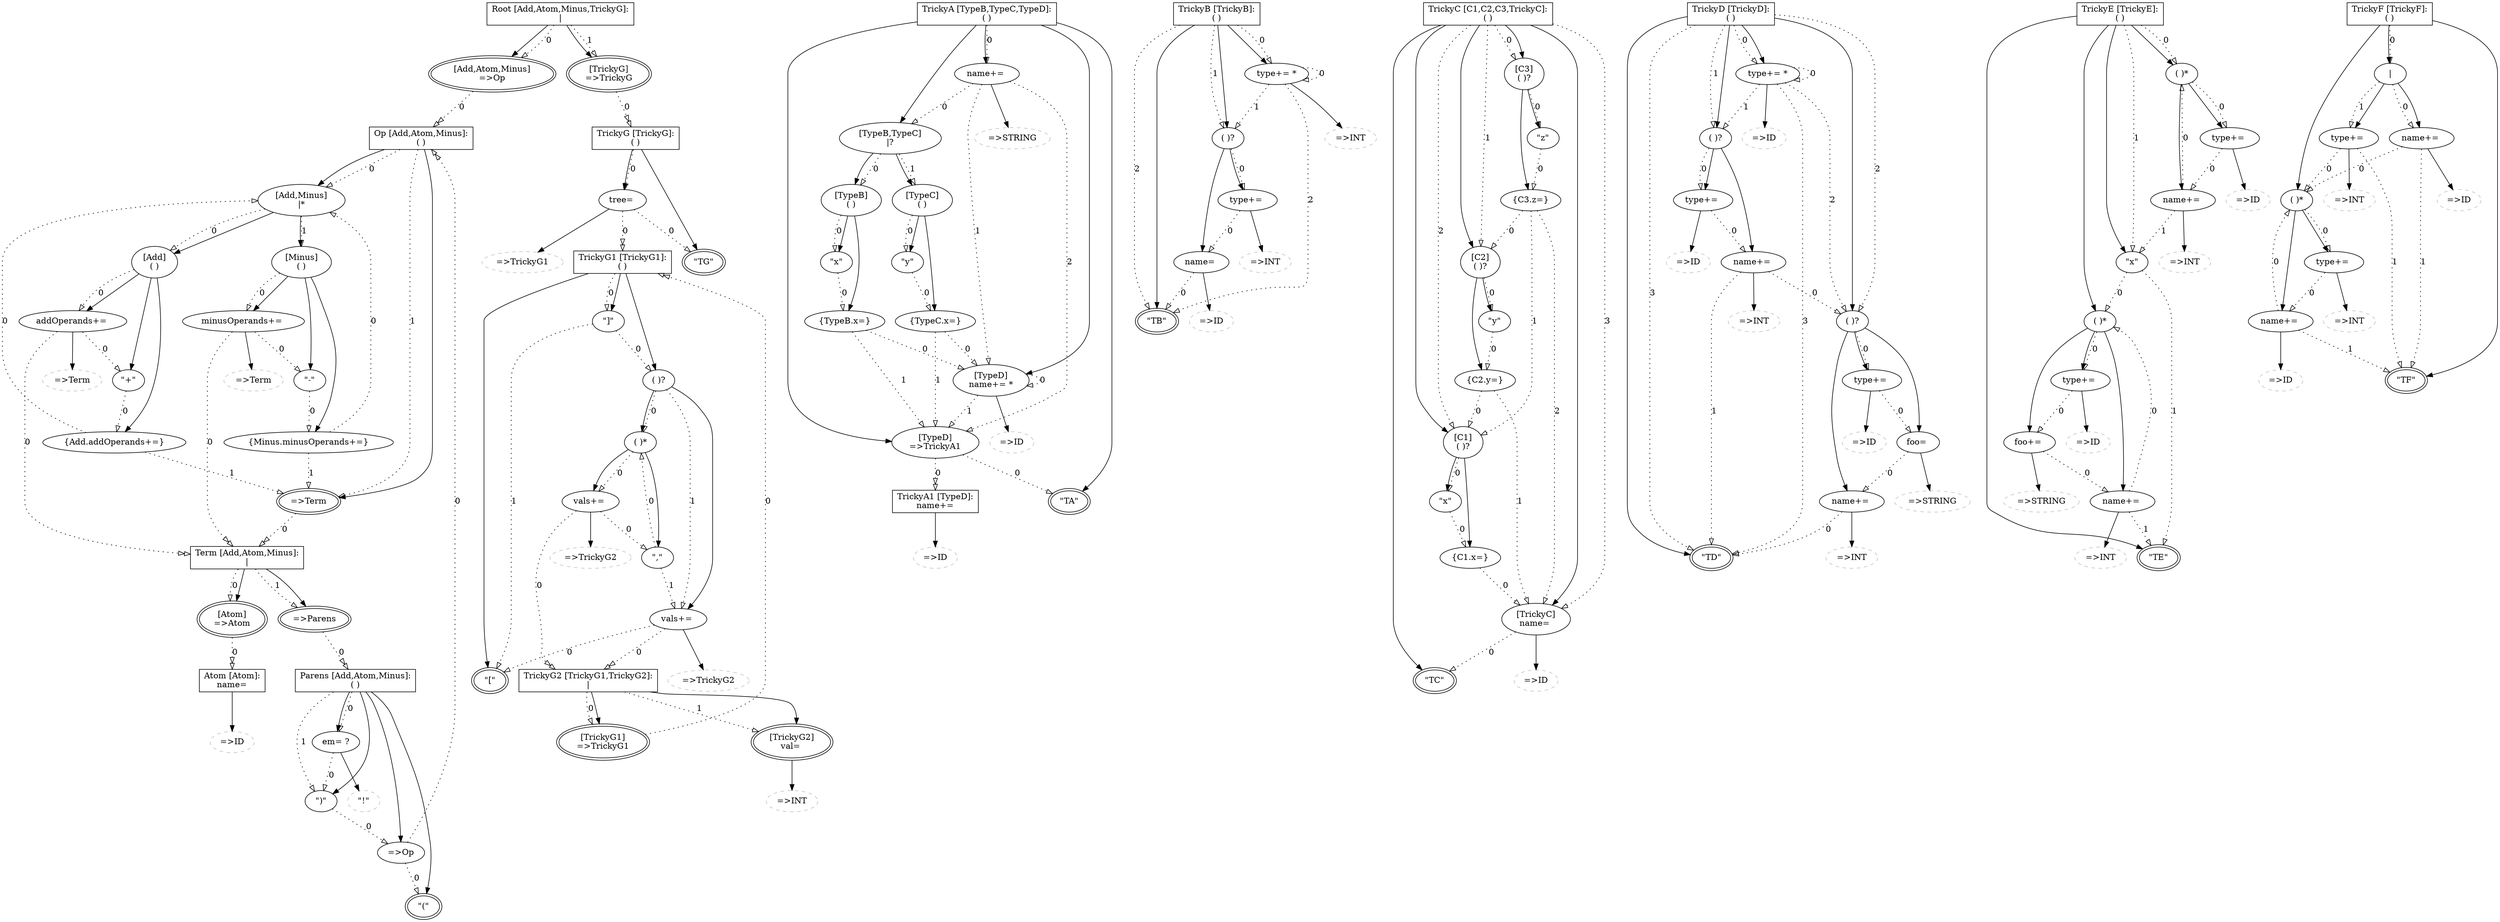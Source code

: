 ## This is a Graphviz .dot file (http://www.graphviz.org/)
## You can use the command 'dot -Tpdf this.dot > out.pdf' to render it.
digraph G {
alternatives967858524 [label="Root \[Add,Atom,Minus,TrickyG\]:\n\|",shape=record];
rulecall1757070490 [peripheries=2,label="\[Add,Atom,Minus\]\n=\>Op"];
rulecall1036095533 [peripheries=2,label="\[TrickyG\]\n=\>TrickyG"];
group80100456 [label="Op \[Add,Atom,Minus\]:\n( )",shape=record];
rulecall1923600970 [peripheries=2,label="=\>Term"];
alternatives1742680852 [label="\[Add,Minus\]\n\|*"];
group1855101778 [label="\[Add\]\n( )"];
action1527995700 [label="{Add.addOperands+=}"];
keyword1439391722 [label="\"+\""];
assignment453388199 [label="addOperands+= "];
rulecall823481037 [style=dashed,color=grey,label="=\>Term"];
group1861167591 [label="\[Minus\]\n( )"];
action396899735 [label="{Minus.minusOperands+=}"];
keyword550848504 [label="\"-\""];
assignment308804511 [label="minusOperands+= "];
rulecall1756925225 [style=dashed,color=grey,label="=\>Term"];
alternatives1521935075 [label="Term \[Add,Atom,Minus\]:\n\|",shape=record];
rulecall485086108 [peripheries=2,label="\[Atom\]\n=\>Atom"];
rulecall994293144 [peripheries=2,label="=\>Parens"];
assignment1992166216 [peripheries=2,label="Atom \[Atom\]:\nname= ",shape=record];
rulecall920051935 [style=dashed,color=grey,label="=\>ID"];
group1678985969 [label="Parens \[Add,Atom,Minus\]:\n( )",shape=record];
keyword782059403 [peripheries=2,label="\"(\""];
rulecall1472466581 [label="=\>Op"];
keyword144278839 [label="\")\""];
assignment385409610 [label="em= ?"];
keyword768635918 [style=dashed,color=grey,label="\"!\""];
group1011604684 [label="TrickyA \[TypeB,TypeC,TypeD\]:\n( )",shape=record];
keyword411890689 [peripheries=2,label="\"TA\""];
rulecall1307015742 [label="\[TypeD\]\n=\>TrickyA1"];
assignment403350631 [label="\[TypeD\]\nname+= *"];
rulecall1655665285 [style=dashed,color=grey,label="=\>ID"];
alternatives1820830816 [label="\[TypeB,TypeC\]\n\|?"];
group1061554762 [label="\[TypeB\]\n( )"];
action256745658 [label="{TypeB.x=}"];
keyword2080228357 [label="\"x\""];
group1364222939 [label="\[TypeC\]\n( )"];
action1959520401 [label="{TypeC.x=}"];
keyword792314436 [label="\"y\""];
assignment2030114452 [label="name+= "];
rulecall913411228 [style=dashed,color=grey,label="=\>STRING"];
assignment492849549 [peripheries=2,label="TrickyA1 \[TypeD\]:\nname+= ",shape=record];
rulecall477943564 [style=dashed,color=grey,label="=\>ID"];
group570848003 [label="TrickyB \[TrickyB\]:\n( )",shape=record];
keyword1432935272 [peripheries=2,label="\"TB\""];
group1461499046 [label="( )?"];
assignment496511736 [label="name= "];
rulecall1898778357 [style=dashed,color=grey,label="=\>ID"];
assignment1160851679 [label="type+= "];
rulecall545235958 [style=dashed,color=grey,label="=\>INT"];
assignment468024357 [label="type+= *"];
rulecall2000252785 [style=dashed,color=grey,label="=\>INT"];
group141966396 [label="TrickyC \[C1,C2,C3,TrickyC\]:\n( )",shape=record];
keyword174885755 [peripheries=2,label="\"TC\""];
assignment1547255189 [label="\[TrickyC\]\nname= "];
rulecall838480000 [style=dashed,color=grey,label="=\>ID"];
group545668386 [label="\[C1\]\n( )?"];
action1293390812 [label="{C1.x=}"];
keyword1321075586 [label="\"x\""];
group483947569 [label="\[C2\]\n( )?"];
action1186220994 [label="{C2.y=}"];
keyword1717445911 [label="\"y\""];
group785726850 [label="\[C3\]\n( )?"];
action834222547 [label="{C3.z=}"];
keyword1399168367 [label="\"z\""];
group504800119 [label="TrickyD \[TrickyD\]:\n( )",shape=record];
keyword1615194383 [peripheries=2,label="\"TD\""];
group231213354 [label="( )?"];
assignment1204923255 [label="name+= "];
rulecall374355575 [style=dashed,color=grey,label="=\>INT"];
assignment1814546962 [label="foo= "];
rulecall675519287 [style=dashed,color=grey,label="=\>STRING"];
assignment1854098567 [label="type+= "];
rulecall1846897599 [style=dashed,color=grey,label="=\>ID"];
group1079312655 [label="( )?"];
assignment213426376 [label="name+= "];
rulecall759410942 [style=dashed,color=grey,label="=\>INT"];
assignment924388073 [label="type+= "];
rulecall1293640513 [style=dashed,color=grey,label="=\>ID"];
assignment1091659763 [label="type+= *"];
rulecall1572840420 [style=dashed,color=grey,label="=\>ID"];
group2037894577 [label="TrickyE \[TrickyE\]:\n( )",shape=record];
keyword677469636 [peripheries=2,label="\"TE\""];
group273875858 [label="( )*"];
assignment974089885 [label="name+= "];
rulecall1260856114 [style=dashed,color=grey,label="=\>INT"];
assignment1987563049 [label="foo+= "];
rulecall864035458 [style=dashed,color=grey,label="=\>STRING"];
assignment559521592 [label="type+= "];
rulecall48506531 [style=dashed,color=grey,label="=\>ID"];
keyword1352964304 [label="\"x\""];
group1714202892 [label="( )*"];
assignment2114881339 [label="name+= "];
rulecall1808823076 [style=dashed,color=grey,label="=\>INT"];
assignment1110931400 [label="type+= "];
rulecall1201212782 [style=dashed,color=grey,label="=\>ID"];
group931104534 [label="TrickyF \[TrickyF\]:\n( )",shape=record];
keyword360567249 [peripheries=2,label="\"TF\""];
group2002385756 [label="( )*"];
assignment881168955 [label="name+= "];
rulecall759396973 [style=dashed,color=grey,label="=\>ID"];
assignment689611090 [label="type+= "];
rulecall324346771 [style=dashed,color=grey,label="=\>INT"];
alternatives982684111 [label="\|"];
assignment1822608147 [label="name+= "];
rulecall868385821 [style=dashed,color=grey,label="=\>ID"];
assignment661628535 [label="type+= "];
rulecall320463579 [style=dashed,color=grey,label="=\>INT"];
group777609881 [label="TrickyG \[TrickyG\]:\n( )",shape=record];
keyword1851277972 [peripheries=2,label="\"TG\""];
assignment1685797668 [label="tree= "];
rulecall1449651205 [style=dashed,color=grey,label="=\>TrickyG1"];
group182054334 [label="TrickyG1 \[TrickyG1\]:\n( )",shape=record];
keyword1770478210 [peripheries=2,label="\"\[\""];
group893862638 [label="( )?"];
assignment1501246101 [label="vals+= "];
rulecall657850904 [style=dashed,color=grey,label="=\>TrickyG2"];
group1254328772 [label="( )*"];
keyword1804192052 [label="\",\""];
assignment586722324 [label="vals+= "];
rulecall1944676091 [style=dashed,color=grey,label="=\>TrickyG2"];
keyword1617437744 [label="\"\]\""];
alternatives655052855 [label="TrickyG2 \[TrickyG1,TrickyG2\]:\n\|",shape=record];
rulecall1472159463 [peripheries=2,label="\[TrickyG1\]\n=\>TrickyG1"];
assignment1424997554 [peripheries=2,label="\[TrickyG2\]\nval= "];
rulecall1196258734 [style=dashed,color=grey,label="=\>INT"];
rulecall1757070490->group80100456 [style=dotted,label=0,arrowhead=onormalonormal];
alternatives967858524->rulecall1757070490 [];
rulecall1036095533->group777609881 [style=dotted,label=0,arrowhead=onormalonormal];
alternatives967858524->rulecall1036095533 [];
alternatives967858524->rulecall1757070490 [style=dotted,label=0,arrowhead=onormal];
alternatives967858524->rulecall1036095533 [style=dotted,label=1,arrowhead=onormal];
rulecall1923600970->alternatives1521935075 [style=dotted,label=0,arrowhead=onormalonormal];
group80100456->rulecall1923600970 [];
action1527995700->alternatives1742680852 [style=dotted,label=0,arrowhead=onormal];
action1527995700->rulecall1923600970 [style=dotted,label=1,arrowhead=onormal];
group1855101778->action1527995700 [];
keyword1439391722->action1527995700 [style=dotted,label=0,arrowhead=onormal];
group1855101778->keyword1439391722 [];
assignment453388199->rulecall823481037 [];
assignment453388199->alternatives1521935075 [style=dotted,label=0,arrowhead=onormalonormal];
assignment453388199->keyword1439391722 [style=dotted,label=0,arrowtail=odot,arrowhead=onormal];
group1855101778->assignment453388199 [];
group1855101778->assignment453388199 [style=dotted,label=0,arrowhead=onormal];
alternatives1742680852->group1855101778 [];
action396899735->alternatives1742680852 [style=dotted,label=0,arrowhead=onormal];
action396899735->rulecall1923600970 [style=dotted,label=1,arrowhead=onormal];
group1861167591->action396899735 [];
keyword550848504->action396899735 [style=dotted,label=0,arrowhead=onormal];
group1861167591->keyword550848504 [];
assignment308804511->rulecall1756925225 [];
assignment308804511->alternatives1521935075 [style=dotted,label=0,arrowhead=onormalonormal];
assignment308804511->keyword550848504 [style=dotted,label=0,arrowtail=odot,arrowhead=onormal];
group1861167591->assignment308804511 [];
group1861167591->assignment308804511 [style=dotted,label=0,arrowhead=onormal];
alternatives1742680852->group1861167591 [];
alternatives1742680852->group1855101778 [style=dotted,label=0,arrowhead=onormal];
alternatives1742680852->group1861167591 [style=dotted,label=1,arrowhead=onormal];
group80100456->alternatives1742680852 [];
group80100456->alternatives1742680852 [style=dotted,label=0,arrowhead=onormal];
group80100456->rulecall1923600970 [style=dotted,label=1,arrowhead=onormal];
rulecall485086108->assignment1992166216 [style=dotted,label=0,arrowhead=onormalonormal];
alternatives1521935075->rulecall485086108 [];
rulecall994293144->group1678985969 [style=dotted,label=0,arrowhead=onormalonormal];
alternatives1521935075->rulecall994293144 [];
alternatives1521935075->rulecall485086108 [style=dotted,label=0,arrowhead=onormal];
alternatives1521935075->rulecall994293144 [style=dotted,label=1,arrowhead=onormal];
assignment1992166216->rulecall920051935 [];
group1678985969->keyword782059403 [];
rulecall1472466581->group80100456 [style=dotted,label=0,arrowhead=onormalonormal];
rulecall1472466581->keyword782059403 [style=dotted,label=0,arrowtail=odot,arrowhead=onormal];
group1678985969->rulecall1472466581 [];
keyword144278839->rulecall1472466581 [style=dotted,label=0,arrowhead=onormal];
group1678985969->keyword144278839 [];
assignment385409610->keyword768635918 [];
assignment385409610->keyword144278839 [style=dotted,label=0,arrowhead=onormal];
group1678985969->assignment385409610 [];
group1678985969->assignment385409610 [style=dotted,label=0,arrowhead=onormal];
group1678985969->keyword144278839 [style=dotted,label=1,arrowhead=onormal];
group1011604684->keyword411890689 [];
rulecall1307015742->assignment492849549 [style=dotted,label=0,arrowhead=onormalonormal];
rulecall1307015742->keyword411890689 [style=dotted,label=0,arrowtail=odot,arrowhead=onormal];
group1011604684->rulecall1307015742 [];
assignment403350631->rulecall1655665285 [];
assignment403350631->assignment403350631 [style=dotted,label=0,arrowhead=onormal];
assignment403350631->rulecall1307015742 [style=dotted,label=1,arrowhead=onormal];
group1011604684->assignment403350631 [];
action256745658->assignment403350631 [style=dotted,label=0,arrowhead=onormal];
action256745658->rulecall1307015742 [style=dotted,label=1,arrowhead=onormal];
group1061554762->action256745658 [];
keyword2080228357->action256745658 [style=dotted,label=0,arrowhead=onormal];
group1061554762->keyword2080228357 [];
group1061554762->keyword2080228357 [style=dotted,label=0,arrowhead=onormal];
alternatives1820830816->group1061554762 [];
action1959520401->assignment403350631 [style=dotted,label=0,arrowhead=onormal];
action1959520401->rulecall1307015742 [style=dotted,label=1,arrowhead=onormal];
group1364222939->action1959520401 [];
keyword792314436->action1959520401 [style=dotted,label=0,arrowhead=onormal];
group1364222939->keyword792314436 [];
group1364222939->keyword792314436 [style=dotted,label=0,arrowhead=onormal];
alternatives1820830816->group1364222939 [];
alternatives1820830816->group1061554762 [style=dotted,label=0,arrowhead=onormal];
alternatives1820830816->group1364222939 [style=dotted,label=1,arrowhead=onormal];
group1011604684->alternatives1820830816 [];
assignment2030114452->rulecall913411228 [];
assignment2030114452->alternatives1820830816 [style=dotted,label=0,arrowhead=onormal];
assignment2030114452->assignment403350631 [style=dotted,label=1,arrowhead=onormal];
assignment2030114452->rulecall1307015742 [style=dotted,label=2,arrowhead=onormal];
group1011604684->assignment2030114452 [];
group1011604684->assignment2030114452 [style=dotted,label=0,arrowhead=onormal];
assignment492849549->rulecall477943564 [];
group570848003->keyword1432935272 [];
assignment496511736->rulecall1898778357 [];
assignment496511736->keyword1432935272 [style=dotted,label=0,arrowhead=onormal];
group1461499046->assignment496511736 [];
assignment1160851679->rulecall545235958 [];
assignment1160851679->assignment496511736 [style=dotted,label=0,arrowhead=onormal];
group1461499046->assignment1160851679 [];
group1461499046->assignment1160851679 [style=dotted,label=0,arrowhead=onormal];
group570848003->group1461499046 [];
assignment468024357->rulecall2000252785 [];
assignment468024357->assignment468024357 [style=dotted,label=0,arrowhead=onormal];
assignment468024357->group1461499046 [style=dotted,label=1,arrowhead=onormal];
assignment468024357->keyword1432935272 [style=dotted,label=2,arrowhead=onormal];
group570848003->assignment468024357 [];
group570848003->assignment468024357 [style=dotted,label=0,arrowhead=onormal];
group570848003->group1461499046 [style=dotted,label=1,arrowhead=onormal];
group570848003->keyword1432935272 [style=dotted,label=2,arrowhead=onormal];
group141966396->keyword174885755 [];
assignment1547255189->rulecall838480000 [];
assignment1547255189->keyword174885755 [style=dotted,label=0,arrowhead=onormal];
group141966396->assignment1547255189 [];
action1293390812->assignment1547255189 [style=dotted,label=0,arrowhead=onormal];
group545668386->action1293390812 [];
keyword1321075586->action1293390812 [style=dotted,label=0,arrowhead=onormal];
group545668386->keyword1321075586 [];
group545668386->keyword1321075586 [style=dotted,label=0,arrowhead=onormal];
group141966396->group545668386 [];
action1186220994->group545668386 [style=dotted,label=0,arrowhead=onormal];
action1186220994->assignment1547255189 [style=dotted,label=1,arrowhead=onormal];
group483947569->action1186220994 [];
keyword1717445911->action1186220994 [style=dotted,label=0,arrowhead=onormal];
group483947569->keyword1717445911 [];
group483947569->keyword1717445911 [style=dotted,label=0,arrowhead=onormal];
group141966396->group483947569 [];
action834222547->group483947569 [style=dotted,label=0,arrowhead=onormal];
action834222547->group545668386 [style=dotted,label=1,arrowhead=onormal];
action834222547->assignment1547255189 [style=dotted,label=2,arrowhead=onormal];
group785726850->action834222547 [];
keyword1399168367->action834222547 [style=dotted,label=0,arrowhead=onormal];
group785726850->keyword1399168367 [];
group785726850->keyword1399168367 [style=dotted,label=0,arrowhead=onormal];
group141966396->group785726850 [];
group141966396->group785726850 [style=dotted,label=0,arrowhead=onormal];
group141966396->group483947569 [style=dotted,label=1,arrowhead=onormal];
group141966396->group545668386 [style=dotted,label=2,arrowhead=onormal];
group141966396->assignment1547255189 [style=dotted,label=3,arrowhead=onormal];
group504800119->keyword1615194383 [];
assignment1204923255->rulecall374355575 [];
assignment1204923255->keyword1615194383 [style=dotted,label=0,arrowhead=onormal];
group231213354->assignment1204923255 [];
assignment1814546962->rulecall675519287 [];
assignment1814546962->assignment1204923255 [style=dotted,label=0,arrowhead=onormal];
group231213354->assignment1814546962 [];
assignment1854098567->rulecall1846897599 [];
assignment1854098567->assignment1814546962 [style=dotted,label=0,arrowhead=onormal];
group231213354->assignment1854098567 [];
group231213354->assignment1854098567 [style=dotted,label=0,arrowhead=onormal];
group504800119->group231213354 [];
assignment213426376->rulecall759410942 [];
assignment213426376->group231213354 [style=dotted,label=0,arrowhead=onormal];
assignment213426376->keyword1615194383 [style=dotted,label=1,arrowhead=onormal];
group1079312655->assignment213426376 [];
assignment924388073->rulecall1293640513 [];
assignment924388073->assignment213426376 [style=dotted,label=0,arrowhead=onormal];
group1079312655->assignment924388073 [];
group1079312655->assignment924388073 [style=dotted,label=0,arrowhead=onormal];
group504800119->group1079312655 [];
assignment1091659763->rulecall1572840420 [];
assignment1091659763->assignment1091659763 [style=dotted,label=0,arrowhead=onormal];
assignment1091659763->group1079312655 [style=dotted,label=1,arrowhead=onormal];
assignment1091659763->group231213354 [style=dotted,label=2,arrowhead=onormal];
assignment1091659763->keyword1615194383 [style=dotted,label=3,arrowhead=onormal];
group504800119->assignment1091659763 [];
group504800119->assignment1091659763 [style=dotted,label=0,arrowhead=onormal];
group504800119->group1079312655 [style=dotted,label=1,arrowhead=onormal];
group504800119->group231213354 [style=dotted,label=2,arrowhead=onormal];
group504800119->keyword1615194383 [style=dotted,label=3,arrowhead=onormal];
group2037894577->keyword677469636 [];
assignment974089885->rulecall1260856114 [];
assignment974089885->group273875858 [style=dotted,label=0,arrowhead=onormal];
assignment974089885->keyword677469636 [style=dotted,label=1,arrowhead=onormal];
group273875858->assignment974089885 [];
assignment1987563049->rulecall864035458 [];
assignment1987563049->assignment974089885 [style=dotted,label=0,arrowhead=onormal];
group273875858->assignment1987563049 [];
assignment559521592->rulecall48506531 [];
assignment559521592->assignment1987563049 [style=dotted,label=0,arrowhead=onormal];
group273875858->assignment559521592 [];
group273875858->assignment559521592 [style=dotted,label=0,arrowhead=onormal];
group2037894577->group273875858 [];
keyword1352964304->group273875858 [style=dotted,label=0,arrowhead=onormal];
keyword1352964304->keyword677469636 [style=dotted,label=1,arrowhead=onormal];
group2037894577->keyword1352964304 [];
assignment2114881339->rulecall1808823076 [];
assignment2114881339->group1714202892 [style=dotted,label=0,arrowhead=onormal];
assignment2114881339->keyword1352964304 [style=dotted,label=1,arrowhead=onormal];
group1714202892->assignment2114881339 [];
assignment1110931400->rulecall1201212782 [];
assignment1110931400->assignment2114881339 [style=dotted,label=0,arrowhead=onormal];
group1714202892->assignment1110931400 [];
group1714202892->assignment1110931400 [style=dotted,label=0,arrowhead=onormal];
group2037894577->group1714202892 [];
group2037894577->group1714202892 [style=dotted,label=0,arrowhead=onormal];
group2037894577->keyword1352964304 [style=dotted,label=1,arrowhead=onormal];
group931104534->keyword360567249 [];
assignment881168955->rulecall759396973 [];
assignment881168955->group2002385756 [style=dotted,label=0,arrowhead=onormal];
assignment881168955->keyword360567249 [style=dotted,label=1,arrowhead=onormal];
group2002385756->assignment881168955 [];
assignment689611090->rulecall324346771 [];
assignment689611090->assignment881168955 [style=dotted,label=0,arrowhead=onormal];
group2002385756->assignment689611090 [];
group2002385756->assignment689611090 [style=dotted,label=0,arrowhead=onormal];
group931104534->group2002385756 [];
assignment1822608147->rulecall868385821 [];
assignment1822608147->group2002385756 [style=dotted,label=0,arrowhead=onormal];
assignment1822608147->keyword360567249 [style=dotted,label=1,arrowhead=onormal];
alternatives982684111->assignment1822608147 [];
assignment661628535->rulecall320463579 [];
assignment661628535->group2002385756 [style=dotted,label=0,arrowhead=onormal];
assignment661628535->keyword360567249 [style=dotted,label=1,arrowhead=onormal];
alternatives982684111->assignment661628535 [];
alternatives982684111->assignment1822608147 [style=dotted,label=0,arrowhead=onormal];
alternatives982684111->assignment661628535 [style=dotted,label=1,arrowhead=onormal];
group931104534->alternatives982684111 [];
group931104534->alternatives982684111 [style=dotted,label=0,arrowhead=onormal];
group777609881->keyword1851277972 [];
assignment1685797668->rulecall1449651205 [];
assignment1685797668->group182054334 [style=dotted,label=0,arrowhead=onormalonormal];
assignment1685797668->keyword1851277972 [style=dotted,label=0,arrowtail=odot,arrowhead=onormal];
group777609881->assignment1685797668 [];
group777609881->assignment1685797668 [style=dotted,label=0,arrowhead=onormal];
group182054334->keyword1770478210 [];
assignment1501246101->rulecall657850904 [];
assignment1501246101->alternatives655052855 [style=dotted,label=0,arrowhead=onormalonormal];
assignment1501246101->keyword1770478210 [style=dotted,label=0,arrowtail=odot,arrowhead=onormal];
group893862638->assignment1501246101 [];
keyword1804192052->group1254328772 [style=dotted,label=0,arrowhead=onormal];
keyword1804192052->assignment1501246101 [style=dotted,label=1,arrowhead=onormal];
group1254328772->keyword1804192052 [];
assignment586722324->rulecall1944676091 [];
assignment586722324->alternatives655052855 [style=dotted,label=0,arrowhead=onormalonormal];
assignment586722324->keyword1804192052 [style=dotted,label=0,arrowtail=odot,arrowhead=onormal];
group1254328772->assignment586722324 [];
group1254328772->assignment586722324 [style=dotted,label=0,arrowhead=onormal];
group893862638->group1254328772 [];
group893862638->group1254328772 [style=dotted,label=0,arrowhead=onormal];
group893862638->assignment1501246101 [style=dotted,label=1,arrowhead=onormal];
group182054334->group893862638 [];
keyword1617437744->group893862638 [style=dotted,label=0,arrowhead=onormal];
keyword1617437744->keyword1770478210 [style=dotted,label=1,arrowhead=onormal];
group182054334->keyword1617437744 [];
group182054334->keyword1617437744 [style=dotted,label=0,arrowhead=onormal];
rulecall1472159463->group182054334 [style=dotted,label=0,arrowhead=onormalonormal];
alternatives655052855->rulecall1472159463 [];
assignment1424997554->rulecall1196258734 [];
alternatives655052855->assignment1424997554 [];
alternatives655052855->rulecall1472159463 [style=dotted,label=0,arrowhead=onormal];
alternatives655052855->assignment1424997554 [style=dotted,label=1,arrowhead=onormal];
}


